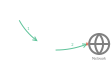 <?xml version="1.0" encoding="UTF-8"?>
<dia:diagram xmlns:dia="http://www.lysator.liu.se/~alla/dia/">
  <dia:layer name="Hintergrund" visible="true" connectable="true" active="true">
    <dia:object type="Standard - Ellipse" version="0" id="O0">
      <dia:attribute name="obj_pos">
        <dia:point val="0.042,0.1"/>
      </dia:attribute>
      <dia:attribute name="obj_bb">
        <dia:rectangle val="-0.009,0.05;1.091,1.15"/>
      </dia:attribute>
      <dia:attribute name="elem_corner">
        <dia:point val="0.042,0.1"/>
      </dia:attribute>
      <dia:attribute name="elem_width">
        <dia:real val="1.0"/>
      </dia:attribute>
      <dia:attribute name="elem_height">
        <dia:real val="1"/>
      </dia:attribute>
      <dia:attribute name="border_color">
        <dia:color val="#ffffffff"/>
      </dia:attribute>
      <dia:attribute name="inner_color">
        <dia:color val="#00000000"/>
      </dia:attribute>
      <dia:attribute name="show_background">
        <dia:boolean val="false"/>
      </dia:attribute>
    </dia:object>
    <dia:object type="Standard - Ellipse" version="0" id="O1">
      <dia:attribute name="obj_pos">
        <dia:point val="0.342,0.4"/>
      </dia:attribute>
      <dia:attribute name="obj_bb">
        <dia:rectangle val="0.291,0.35;0.791,0.85"/>
      </dia:attribute>
      <dia:attribute name="elem_corner">
        <dia:point val="0.342,0.4"/>
      </dia:attribute>
      <dia:attribute name="elem_width">
        <dia:real val="0.4"/>
      </dia:attribute>
      <dia:attribute name="elem_height">
        <dia:real val="0.4"/>
      </dia:attribute>
      <dia:attribute name="border_color">
        <dia:color val="#ffffffff"/>
      </dia:attribute>
      <dia:attribute name="inner_color">
        <dia:color val="#00000000"/>
      </dia:attribute>
      <dia:attribute name="show_background">
        <dia:boolean val="false"/>
      </dia:attribute>
    </dia:object>
    <dia:object type="Standard - Line" version="0" id="O2">
      <dia:attribute name="obj_pos">
        <dia:point val="1,0.4"/>
      </dia:attribute>
      <dia:attribute name="obj_bb">
        <dia:rectangle val="0.491,0.35;1.05,0.45"/>
      </dia:attribute>
      <dia:attribute name="conn_endpoints">
        <dia:point val="1,0.4"/>
        <dia:point val="0.541,0.4"/>
      </dia:attribute>
      <dia:attribute name="numcp">
        <dia:int val="1"/>
      </dia:attribute>
      <dia:attribute name="line_color">
        <dia:color val="#ffffffff"/>
      </dia:attribute>
      <dia:attribute name="line_caps">
        <dia:enum val="1"/>
      </dia:attribute>
      <dia:connections>
        <dia:connection handle="1" to="O1" connection="1"/>
      </dia:connections>
    </dia:object>
    <dia:object type="Standard - Line" version="0" id="O3">
      <dia:attribute name="obj_pos">
        <dia:point val="0.139,0.303"/>
      </dia:attribute>
      <dia:attribute name="obj_bb">
        <dia:rectangle val="0.071,0.235;0.437,0.768"/>
      </dia:attribute>
      <dia:attribute name="conn_endpoints">
        <dia:point val="0.139,0.303"/>
        <dia:point val="0.368,0.7"/>
      </dia:attribute>
      <dia:attribute name="numcp">
        <dia:int val="1"/>
      </dia:attribute>
      <dia:attribute name="line_color">
        <dia:color val="#ffffffff"/>
      </dia:attribute>
      <dia:attribute name="line_caps">
        <dia:enum val="1"/>
      </dia:attribute>
    </dia:object>
    <dia:object type="Standard - Line" version="0" id="O4">
      <dia:attribute name="obj_pos">
        <dia:point val="0.485,1.097"/>
      </dia:attribute>
      <dia:attribute name="obj_bb">
        <dia:rectangle val="0.417,0.632;0.783,1.165"/>
      </dia:attribute>
      <dia:attribute name="conn_endpoints">
        <dia:point val="0.485,1.097"/>
        <dia:point val="0.715,0.7"/>
      </dia:attribute>
      <dia:attribute name="numcp">
        <dia:int val="1"/>
      </dia:attribute>
      <dia:attribute name="line_color">
        <dia:color val="#ffffffff"/>
      </dia:attribute>
      <dia:attribute name="line_caps">
        <dia:enum val="1"/>
      </dia:attribute>
    </dia:object>
    <dia:object type="Standard - Box" version="0" id="O5">
      <dia:attribute name="obj_pos">
        <dia:point val="1.8,2.1"/>
      </dia:attribute>
      <dia:attribute name="obj_bb">
        <dia:rectangle val="1.75,2.05;2.65,2.95"/>
      </dia:attribute>
      <dia:attribute name="elem_corner">
        <dia:point val="1.8,2.1"/>
      </dia:attribute>
      <dia:attribute name="elem_width">
        <dia:real val="0.8"/>
      </dia:attribute>
      <dia:attribute name="elem_height">
        <dia:real val="0.8"/>
      </dia:attribute>
      <dia:attribute name="border_color">
        <dia:color val="#ffffffff"/>
      </dia:attribute>
      <dia:attribute name="inner_color">
        <dia:color val="#00000000"/>
      </dia:attribute>
      <dia:attribute name="show_background">
        <dia:boolean val="false"/>
      </dia:attribute>
      <dia:attribute name="line_join">
        <dia:enum val="1"/>
      </dia:attribute>
      <dia:attribute name="corner_radius">
        <dia:real val="0.1"/>
      </dia:attribute>
    </dia:object>
    <dia:object type="Standard - Box" version="0" id="O6">
      <dia:attribute name="obj_pos">
        <dia:point val="2.05,2.35"/>
      </dia:attribute>
      <dia:attribute name="obj_bb">
        <dia:rectangle val="2,2.3;2.4,2.7"/>
      </dia:attribute>
      <dia:attribute name="elem_corner">
        <dia:point val="2.05,2.35"/>
      </dia:attribute>
      <dia:attribute name="elem_width">
        <dia:real val="0.3"/>
      </dia:attribute>
      <dia:attribute name="elem_height">
        <dia:real val="0.3"/>
      </dia:attribute>
      <dia:attribute name="border_color">
        <dia:color val="#ffffffff"/>
      </dia:attribute>
      <dia:attribute name="inner_color">
        <dia:color val="#00000000"/>
      </dia:attribute>
      <dia:attribute name="show_background">
        <dia:boolean val="false"/>
      </dia:attribute>
      <dia:attribute name="line_join">
        <dia:enum val="1"/>
      </dia:attribute>
    </dia:object>
    <dia:object type="Standard - Line" version="0" id="O7">
      <dia:attribute name="obj_pos">
        <dia:point val="2.05,1.95"/>
      </dia:attribute>
      <dia:attribute name="obj_bb">
        <dia:rectangle val="2,1.9;2.1,2.15"/>
      </dia:attribute>
      <dia:attribute name="conn_endpoints">
        <dia:point val="2.05,1.95"/>
        <dia:point val="2.05,2.1"/>
      </dia:attribute>
      <dia:attribute name="numcp">
        <dia:int val="1"/>
      </dia:attribute>
      <dia:attribute name="line_color">
        <dia:color val="#ffffffff"/>
      </dia:attribute>
      <dia:attribute name="line_caps">
        <dia:enum val="1"/>
      </dia:attribute>
    </dia:object>
    <dia:object type="Standard - Line" version="0" id="O8">
      <dia:attribute name="obj_pos">
        <dia:point val="2.35,1.95"/>
      </dia:attribute>
      <dia:attribute name="obj_bb">
        <dia:rectangle val="2.3,1.9;2.4,2.15"/>
      </dia:attribute>
      <dia:attribute name="conn_endpoints">
        <dia:point val="2.35,1.95"/>
        <dia:point val="2.35,2.1"/>
      </dia:attribute>
      <dia:attribute name="numcp">
        <dia:int val="1"/>
      </dia:attribute>
      <dia:attribute name="line_color">
        <dia:color val="#ffffffff"/>
      </dia:attribute>
      <dia:attribute name="line_caps">
        <dia:enum val="1"/>
      </dia:attribute>
    </dia:object>
    <dia:object type="Standard - Line" version="0" id="O9">
      <dia:attribute name="obj_pos">
        <dia:point val="2.05,2.9"/>
      </dia:attribute>
      <dia:attribute name="obj_bb">
        <dia:rectangle val="2,2.85;2.1,3.1"/>
      </dia:attribute>
      <dia:attribute name="conn_endpoints">
        <dia:point val="2.05,2.9"/>
        <dia:point val="2.05,3.05"/>
      </dia:attribute>
      <dia:attribute name="numcp">
        <dia:int val="1"/>
      </dia:attribute>
      <dia:attribute name="line_color">
        <dia:color val="#ffffffff"/>
      </dia:attribute>
      <dia:attribute name="line_caps">
        <dia:enum val="1"/>
      </dia:attribute>
    </dia:object>
    <dia:object type="Standard - Line" version="0" id="O10">
      <dia:attribute name="obj_pos">
        <dia:point val="2.35,2.9"/>
      </dia:attribute>
      <dia:attribute name="obj_bb">
        <dia:rectangle val="2.3,2.85;2.4,3.1"/>
      </dia:attribute>
      <dia:attribute name="conn_endpoints">
        <dia:point val="2.35,2.9"/>
        <dia:point val="2.35,3.05"/>
      </dia:attribute>
      <dia:attribute name="numcp">
        <dia:int val="1"/>
      </dia:attribute>
      <dia:attribute name="line_color">
        <dia:color val="#ffffffff"/>
      </dia:attribute>
      <dia:attribute name="line_caps">
        <dia:enum val="1"/>
      </dia:attribute>
    </dia:object>
    <dia:object type="Standard - Line" version="0" id="O11">
      <dia:attribute name="obj_pos">
        <dia:point val="2.6,2.35"/>
      </dia:attribute>
      <dia:attribute name="obj_bb">
        <dia:rectangle val="2.55,2.3;2.8,2.4"/>
      </dia:attribute>
      <dia:attribute name="conn_endpoints">
        <dia:point val="2.6,2.35"/>
        <dia:point val="2.75,2.35"/>
      </dia:attribute>
      <dia:attribute name="numcp">
        <dia:int val="1"/>
      </dia:attribute>
      <dia:attribute name="line_color">
        <dia:color val="#ffffffff"/>
      </dia:attribute>
      <dia:attribute name="line_caps">
        <dia:enum val="1"/>
      </dia:attribute>
    </dia:object>
    <dia:object type="Standard - Line" version="0" id="O12">
      <dia:attribute name="obj_pos">
        <dia:point val="2.6,2.6"/>
      </dia:attribute>
      <dia:attribute name="obj_bb">
        <dia:rectangle val="2.55,2.55;2.8,2.65"/>
      </dia:attribute>
      <dia:attribute name="conn_endpoints">
        <dia:point val="2.6,2.6"/>
        <dia:point val="2.75,2.6"/>
      </dia:attribute>
      <dia:attribute name="numcp">
        <dia:int val="1"/>
      </dia:attribute>
      <dia:attribute name="line_color">
        <dia:color val="#ffffffff"/>
      </dia:attribute>
      <dia:attribute name="line_caps">
        <dia:enum val="1"/>
      </dia:attribute>
    </dia:object>
    <dia:object type="Standard - Line" version="0" id="O13">
      <dia:attribute name="obj_pos">
        <dia:point val="1.65,2.35"/>
      </dia:attribute>
      <dia:attribute name="obj_bb">
        <dia:rectangle val="1.6,2.3;1.85,2.4"/>
      </dia:attribute>
      <dia:attribute name="conn_endpoints">
        <dia:point val="1.65,2.35"/>
        <dia:point val="1.8,2.35"/>
      </dia:attribute>
      <dia:attribute name="numcp">
        <dia:int val="1"/>
      </dia:attribute>
      <dia:attribute name="line_color">
        <dia:color val="#ffffffff"/>
      </dia:attribute>
      <dia:attribute name="line_caps">
        <dia:enum val="1"/>
      </dia:attribute>
    </dia:object>
    <dia:object type="Standard - Line" version="0" id="O14">
      <dia:attribute name="obj_pos">
        <dia:point val="1.65,2.6"/>
      </dia:attribute>
      <dia:attribute name="obj_bb">
        <dia:rectangle val="1.6,2.55;1.85,2.65"/>
      </dia:attribute>
      <dia:attribute name="conn_endpoints">
        <dia:point val="1.65,2.6"/>
        <dia:point val="1.8,2.6"/>
      </dia:attribute>
      <dia:attribute name="numcp">
        <dia:int val="1"/>
      </dia:attribute>
      <dia:attribute name="line_color">
        <dia:color val="#ffffffff"/>
      </dia:attribute>
      <dia:attribute name="line_caps">
        <dia:enum val="1"/>
      </dia:attribute>
    </dia:object>
    <dia:object type="Standard - Ellipse" version="0" id="O15">
      <dia:attribute name="obj_pos">
        <dia:point val="4.4,1.7"/>
      </dia:attribute>
      <dia:attribute name="obj_bb">
        <dia:rectangle val="4.35,1.65;5.45,2.75"/>
      </dia:attribute>
      <dia:attribute name="elem_corner">
        <dia:point val="4.4,1.7"/>
      </dia:attribute>
      <dia:attribute name="elem_width">
        <dia:real val="1"/>
      </dia:attribute>
      <dia:attribute name="elem_height">
        <dia:real val="1"/>
      </dia:attribute>
      <dia:attribute name="border_color">
        <dia:color val="#7f7f7fff"/>
      </dia:attribute>
      <dia:attribute name="inner_color">
        <dia:color val="#7f7f7fff"/>
      </dia:attribute>
      <dia:attribute name="show_background">
        <dia:boolean val="false"/>
      </dia:attribute>
    </dia:object>
    <dia:object type="Standard - Line" version="0" id="O16">
      <dia:attribute name="obj_pos">
        <dia:point val="4.4,2.2"/>
      </dia:attribute>
      <dia:attribute name="obj_bb">
        <dia:rectangle val="4.35,2.15;5.45,2.25"/>
      </dia:attribute>
      <dia:attribute name="conn_endpoints">
        <dia:point val="4.4,2.2"/>
        <dia:point val="5.4,2.2"/>
      </dia:attribute>
      <dia:attribute name="numcp">
        <dia:int val="1"/>
      </dia:attribute>
      <dia:attribute name="line_color">
        <dia:color val="#7f7f7fff"/>
      </dia:attribute>
      <dia:attribute name="line_caps">
        <dia:enum val="1"/>
      </dia:attribute>
      <dia:connections>
        <dia:connection handle="0" to="O15" connection="3"/>
        <dia:connection handle="1" to="O15" connection="4"/>
      </dia:connections>
    </dia:object>
    <dia:object type="Standard - Beziergon" version="0" id="O17">
      <dia:attribute name="obj_pos">
        <dia:point val="4.9,1.7"/>
      </dia:attribute>
      <dia:attribute name="obj_bb">
        <dia:rectangle val="4.65,1.648;5.15,2.774"/>
      </dia:attribute>
      <dia:attribute name="bez_points">
        <dia:point val="4.9,1.7"/>
        <dia:point val="5.025,1.837"/>
        <dia:point val="5.096,2.015"/>
        <dia:point val="5.1,2.2"/>
        <dia:point val="5.096,2.385"/>
        <dia:point val="5.025,2.563"/>
        <dia:point val="4.9,2.7"/>
        <dia:point val="4.775,2.563"/>
        <dia:point val="4.704,2.385"/>
        <dia:point val="4.7,2.2"/>
        <dia:point val="4.704,2.015"/>
        <dia:point val="4.775,1.837"/>
        <dia:point val="4.9,1.7"/>
        <dia:point val="4.9,1.7"/>
        <dia:point val="4.9,1.7"/>
      </dia:attribute>
      <dia:attribute name="corner_types">
        <dia:enum val="2"/>
        <dia:enum val="2"/>
        <dia:enum val="2"/>
        <dia:enum val="2"/>
        <dia:enum val="2"/>
        <dia:enum val="2"/>
      </dia:attribute>
      <dia:attribute name="line_color">
        <dia:color val="#7f7f7fff"/>
      </dia:attribute>
      <dia:attribute name="inner_color">
        <dia:color val="#7f7f7fff"/>
      </dia:attribute>
      <dia:attribute name="show_background">
        <dia:boolean val="false"/>
      </dia:attribute>
      <dia:attribute name="line_join">
        <dia:enum val="1"/>
      </dia:attribute>
    </dia:object>
    <dia:object type="Standard - Polygon" version="0" id="O18">
      <dia:attribute name="obj_pos">
        <dia:point val="3.6,0.1"/>
      </dia:attribute>
      <dia:attribute name="obj_bb">
        <dia:rectangle val="2.988,0.055;4.212,0.656"/>
      </dia:attribute>
      <dia:attribute name="poly_points">
        <dia:point val="3.6,0.1"/>
        <dia:point val="3.1,0.35"/>
        <dia:point val="3.6,0.6"/>
        <dia:point val="4.1,0.35"/>
        <dia:point val="3.6,0.1"/>
      </dia:attribute>
      <dia:attribute name="line_color">
        <dia:color val="#ffffffff"/>
      </dia:attribute>
      <dia:attribute name="inner_color">
        <dia:color val="#00000000"/>
      </dia:attribute>
      <dia:attribute name="show_background">
        <dia:boolean val="false"/>
      </dia:attribute>
    </dia:object>
    <dia:object type="Standard - PolyLine" version="0" id="O19">
      <dia:attribute name="obj_pos">
        <dia:point val="3.1,0.85"/>
      </dia:attribute>
      <dia:attribute name="obj_bb">
        <dia:rectangle val="3.033,0.783;4.167,1.156"/>
      </dia:attribute>
      <dia:attribute name="poly_points">
        <dia:point val="3.1,0.85"/>
        <dia:point val="3.6,1.1"/>
        <dia:point val="4.1,0.85"/>
      </dia:attribute>
      <dia:attribute name="line_color">
        <dia:color val="#ffffffff"/>
      </dia:attribute>
      <dia:attribute name="line_join">
        <dia:enum val="1"/>
      </dia:attribute>
      <dia:attribute name="line_caps">
        <dia:enum val="1"/>
      </dia:attribute>
    </dia:object>
    <dia:object type="Standard - PolyLine" version="0" id="O20">
      <dia:attribute name="obj_pos">
        <dia:point val="3.1,0.6"/>
      </dia:attribute>
      <dia:attribute name="obj_bb">
        <dia:rectangle val="3.033,0.533;4.167,0.906"/>
      </dia:attribute>
      <dia:attribute name="poly_points">
        <dia:point val="3.1,0.6"/>
        <dia:point val="3.6,0.85"/>
        <dia:point val="4.1,0.6"/>
      </dia:attribute>
      <dia:attribute name="line_color">
        <dia:color val="#ffffffff"/>
      </dia:attribute>
      <dia:attribute name="line_join">
        <dia:enum val="1"/>
      </dia:attribute>
      <dia:attribute name="line_caps">
        <dia:enum val="1"/>
      </dia:attribute>
    </dia:object>
    <dia:object type="Standard - Text" version="1" id="O21">
      <dia:attribute name="obj_pos">
        <dia:point val="0.3,1.4"/>
      </dia:attribute>
      <dia:attribute name="obj_bb">
        <dia:rectangle val="0.3,1.205;0.718,1.442"/>
      </dia:attribute>
      <dia:attribute name="text">
        <dia:composite type="text">
          <dia:attribute name="string">
            <dia:string>#Page#</dia:string>
          </dia:attribute>
          <dia:attribute name="font">
            <dia:font family="Lato" style="0" name="Courier"/>
          </dia:attribute>
          <dia:attribute name="height">
            <dia:real val="0.247"/>
          </dia:attribute>
          <dia:attribute name="pos">
            <dia:point val="0.3,1.4"/>
          </dia:attribute>
          <dia:attribute name="color">
            <dia:color val="#ffffffff"/>
          </dia:attribute>
          <dia:attribute name="alignment">
            <dia:enum val="0"/>
          </dia:attribute>
        </dia:composite>
      </dia:attribute>
      <dia:attribute name="valign">
        <dia:enum val="3"/>
      </dia:attribute>
    </dia:object>
    <dia:object type="Standard - Arc" version="0" id="O22">
      <dia:attribute name="obj_pos">
        <dia:point val="0.903,1.014"/>
      </dia:attribute>
      <dia:attribute name="obj_bb">
        <dia:rectangle val="0.882,0.993;1.828,2.071"/>
      </dia:attribute>
      <dia:attribute name="conn_endpoints">
        <dia:point val="0.903,1.014"/>
        <dia:point val="1.807,2.05"/>
      </dia:attribute>
      <dia:attribute name="arc_color">
        <dia:color val="#5ec299ff"/>
      </dia:attribute>
      <dia:attribute name="curve_distance">
        <dia:real val="0.077"/>
      </dia:attribute>
      <dia:attribute name="line_width">
        <dia:real val="0.03"/>
      </dia:attribute>
      <dia:attribute name="end_arrow">
        <dia:enum val="1"/>
      </dia:attribute>
      <dia:attribute name="end_arrow_length">
        <dia:real val="0.2"/>
      </dia:attribute>
      <dia:attribute name="end_arrow_width">
        <dia:real val="0.2"/>
      </dia:attribute>
    </dia:object>
    <dia:object type="Standard - Text" version="1" id="O23">
      <dia:attribute name="obj_pos">
        <dia:point val="1.6,3.3"/>
      </dia:attribute>
      <dia:attribute name="obj_bb">
        <dia:rectangle val="1.6,3.105;2.935,3.342"/>
      </dia:attribute>
      <dia:attribute name="text">
        <dia:composite type="text">
          <dia:attribute name="string">
            <dia:string>#Service Worker#</dia:string>
          </dia:attribute>
          <dia:attribute name="font">
            <dia:font family="Lato" style="0" name="Courier"/>
          </dia:attribute>
          <dia:attribute name="height">
            <dia:real val="0.247"/>
          </dia:attribute>
          <dia:attribute name="pos">
            <dia:point val="1.6,3.3"/>
          </dia:attribute>
          <dia:attribute name="color">
            <dia:color val="#ffffffff"/>
          </dia:attribute>
          <dia:attribute name="alignment">
            <dia:enum val="0"/>
          </dia:attribute>
        </dia:composite>
      </dia:attribute>
      <dia:attribute name="valign">
        <dia:enum val="3"/>
      </dia:attribute>
    </dia:object>
    <dia:object type="Standard - Text" version="1" id="O24">
      <dia:attribute name="obj_pos">
        <dia:point val="3.6,1.4"/>
      </dia:attribute>
      <dia:attribute name="obj_bb">
        <dia:rectangle val="3.6,1.205;4.14,1.442"/>
      </dia:attribute>
      <dia:attribute name="text">
        <dia:composite type="text">
          <dia:attribute name="string">
            <dia:string>#Cache#</dia:string>
          </dia:attribute>
          <dia:attribute name="font">
            <dia:font family="Lato" style="0" name="Courier"/>
          </dia:attribute>
          <dia:attribute name="height">
            <dia:real val="0.247"/>
          </dia:attribute>
          <dia:attribute name="pos">
            <dia:point val="3.6,1.4"/>
          </dia:attribute>
          <dia:attribute name="color">
            <dia:color val="#ffffffff"/>
          </dia:attribute>
          <dia:attribute name="alignment">
            <dia:enum val="0"/>
          </dia:attribute>
        </dia:composite>
      </dia:attribute>
      <dia:attribute name="valign">
        <dia:enum val="3"/>
      </dia:attribute>
    </dia:object>
    <dia:object type="Standard - Text" version="1" id="O25">
      <dia:attribute name="obj_pos">
        <dia:point val="4.544,2.987"/>
      </dia:attribute>
      <dia:attribute name="obj_bb">
        <dia:rectangle val="4.544,2.792;5.304,3.03"/>
      </dia:attribute>
      <dia:attribute name="text">
        <dia:composite type="text">
          <dia:attribute name="string">
            <dia:string>#Network#</dia:string>
          </dia:attribute>
          <dia:attribute name="font">
            <dia:font family="Lato" style="0" name="Courier"/>
          </dia:attribute>
          <dia:attribute name="height">
            <dia:real val="0.247"/>
          </dia:attribute>
          <dia:attribute name="pos">
            <dia:point val="4.544,2.987"/>
          </dia:attribute>
          <dia:attribute name="color">
            <dia:color val="#7f7f7fff"/>
          </dia:attribute>
          <dia:attribute name="alignment">
            <dia:enum val="0"/>
          </dia:attribute>
        </dia:composite>
      </dia:attribute>
      <dia:attribute name="valign">
        <dia:enum val="3"/>
      </dia:attribute>
    </dia:object>
    <dia:object type="Standard - Arc" version="0" id="O26">
      <dia:attribute name="obj_pos">
        <dia:point val="2.722,2.502"/>
      </dia:attribute>
      <dia:attribute name="obj_bb">
        <dia:rectangle val="2.705,2.174;4.318,2.519"/>
      </dia:attribute>
      <dia:attribute name="conn_endpoints">
        <dia:point val="2.722,2.502"/>
        <dia:point val="4.3,2.2"/>
      </dia:attribute>
      <dia:attribute name="arc_color">
        <dia:color val="#5ec299ff"/>
      </dia:attribute>
      <dia:attribute name="curve_distance">
        <dia:real val="0.077"/>
      </dia:attribute>
      <dia:attribute name="line_width">
        <dia:real val="0.03"/>
      </dia:attribute>
      <dia:attribute name="end_arrow">
        <dia:enum val="1"/>
      </dia:attribute>
      <dia:attribute name="end_arrow_length">
        <dia:real val="0.2"/>
      </dia:attribute>
      <dia:attribute name="end_arrow_width">
        <dia:real val="0.2"/>
      </dia:attribute>
    </dia:object>
    <dia:object type="Standard - Text" version="1" id="O27">
      <dia:attribute name="obj_pos">
        <dia:point val="1.3,1.5"/>
      </dia:attribute>
      <dia:attribute name="obj_bb">
        <dia:rectangle val="1.3,1.305;1.415,1.542"/>
      </dia:attribute>
      <dia:attribute name="text">
        <dia:composite type="text">
          <dia:attribute name="string">
            <dia:string>#1#</dia:string>
          </dia:attribute>
          <dia:attribute name="font">
            <dia:font family="Lato" style="0" name="Courier"/>
          </dia:attribute>
          <dia:attribute name="height">
            <dia:real val="0.247"/>
          </dia:attribute>
          <dia:attribute name="pos">
            <dia:point val="1.3,1.5"/>
          </dia:attribute>
          <dia:attribute name="color">
            <dia:color val="#5ec299ff"/>
          </dia:attribute>
          <dia:attribute name="alignment">
            <dia:enum val="0"/>
          </dia:attribute>
        </dia:composite>
      </dia:attribute>
      <dia:attribute name="valign">
        <dia:enum val="3"/>
      </dia:attribute>
    </dia:object>
    <dia:object type="Standard - Text" version="1" id="O28">
      <dia:attribute name="obj_pos">
        <dia:point val="3.5,2.3"/>
      </dia:attribute>
      <dia:attribute name="obj_bb">
        <dia:rectangle val="3.5,2.099;3.621,2.354"/>
      </dia:attribute>
      <dia:attribute name="text">
        <dia:composite type="text">
          <dia:attribute name="string">
            <dia:string>#2#</dia:string>
          </dia:attribute>
          <dia:attribute name="font">
            <dia:font family="Lato" style="0" name="Courier"/>
          </dia:attribute>
          <dia:attribute name="height">
            <dia:real val="0.247"/>
          </dia:attribute>
          <dia:attribute name="pos">
            <dia:point val="3.5,2.3"/>
          </dia:attribute>
          <dia:attribute name="color">
            <dia:color val="#5ec299ff"/>
          </dia:attribute>
          <dia:attribute name="alignment">
            <dia:enum val="0"/>
          </dia:attribute>
        </dia:composite>
      </dia:attribute>
      <dia:attribute name="valign">
        <dia:enum val="3"/>
      </dia:attribute>
    </dia:object>
    <dia:object type="Standard - Text" version="1" id="O29">
      <dia:attribute name="obj_pos">
        <dia:point val="4.225,2.271"/>
      </dia:attribute>
      <dia:attribute name="obj_bb">
        <dia:rectangle val="4.225,2.076;4.363,2.314"/>
      </dia:attribute>
      <dia:attribute name="text">
        <dia:composite type="text">
          <dia:attribute name="string">
            <dia:string>#X#</dia:string>
          </dia:attribute>
          <dia:attribute name="font">
            <dia:font family="Lato" style="112" name="Courier"/>
          </dia:attribute>
          <dia:attribute name="height">
            <dia:real val="0.247"/>
          </dia:attribute>
          <dia:attribute name="pos">
            <dia:point val="4.225,2.271"/>
          </dia:attribute>
          <dia:attribute name="color">
            <dia:color val="#e34229ff"/>
          </dia:attribute>
          <dia:attribute name="alignment">
            <dia:enum val="0"/>
          </dia:attribute>
        </dia:composite>
      </dia:attribute>
      <dia:attribute name="valign">
        <dia:enum val="3"/>
      </dia:attribute>
    </dia:object>
  </dia:layer>
</dia:diagram>
